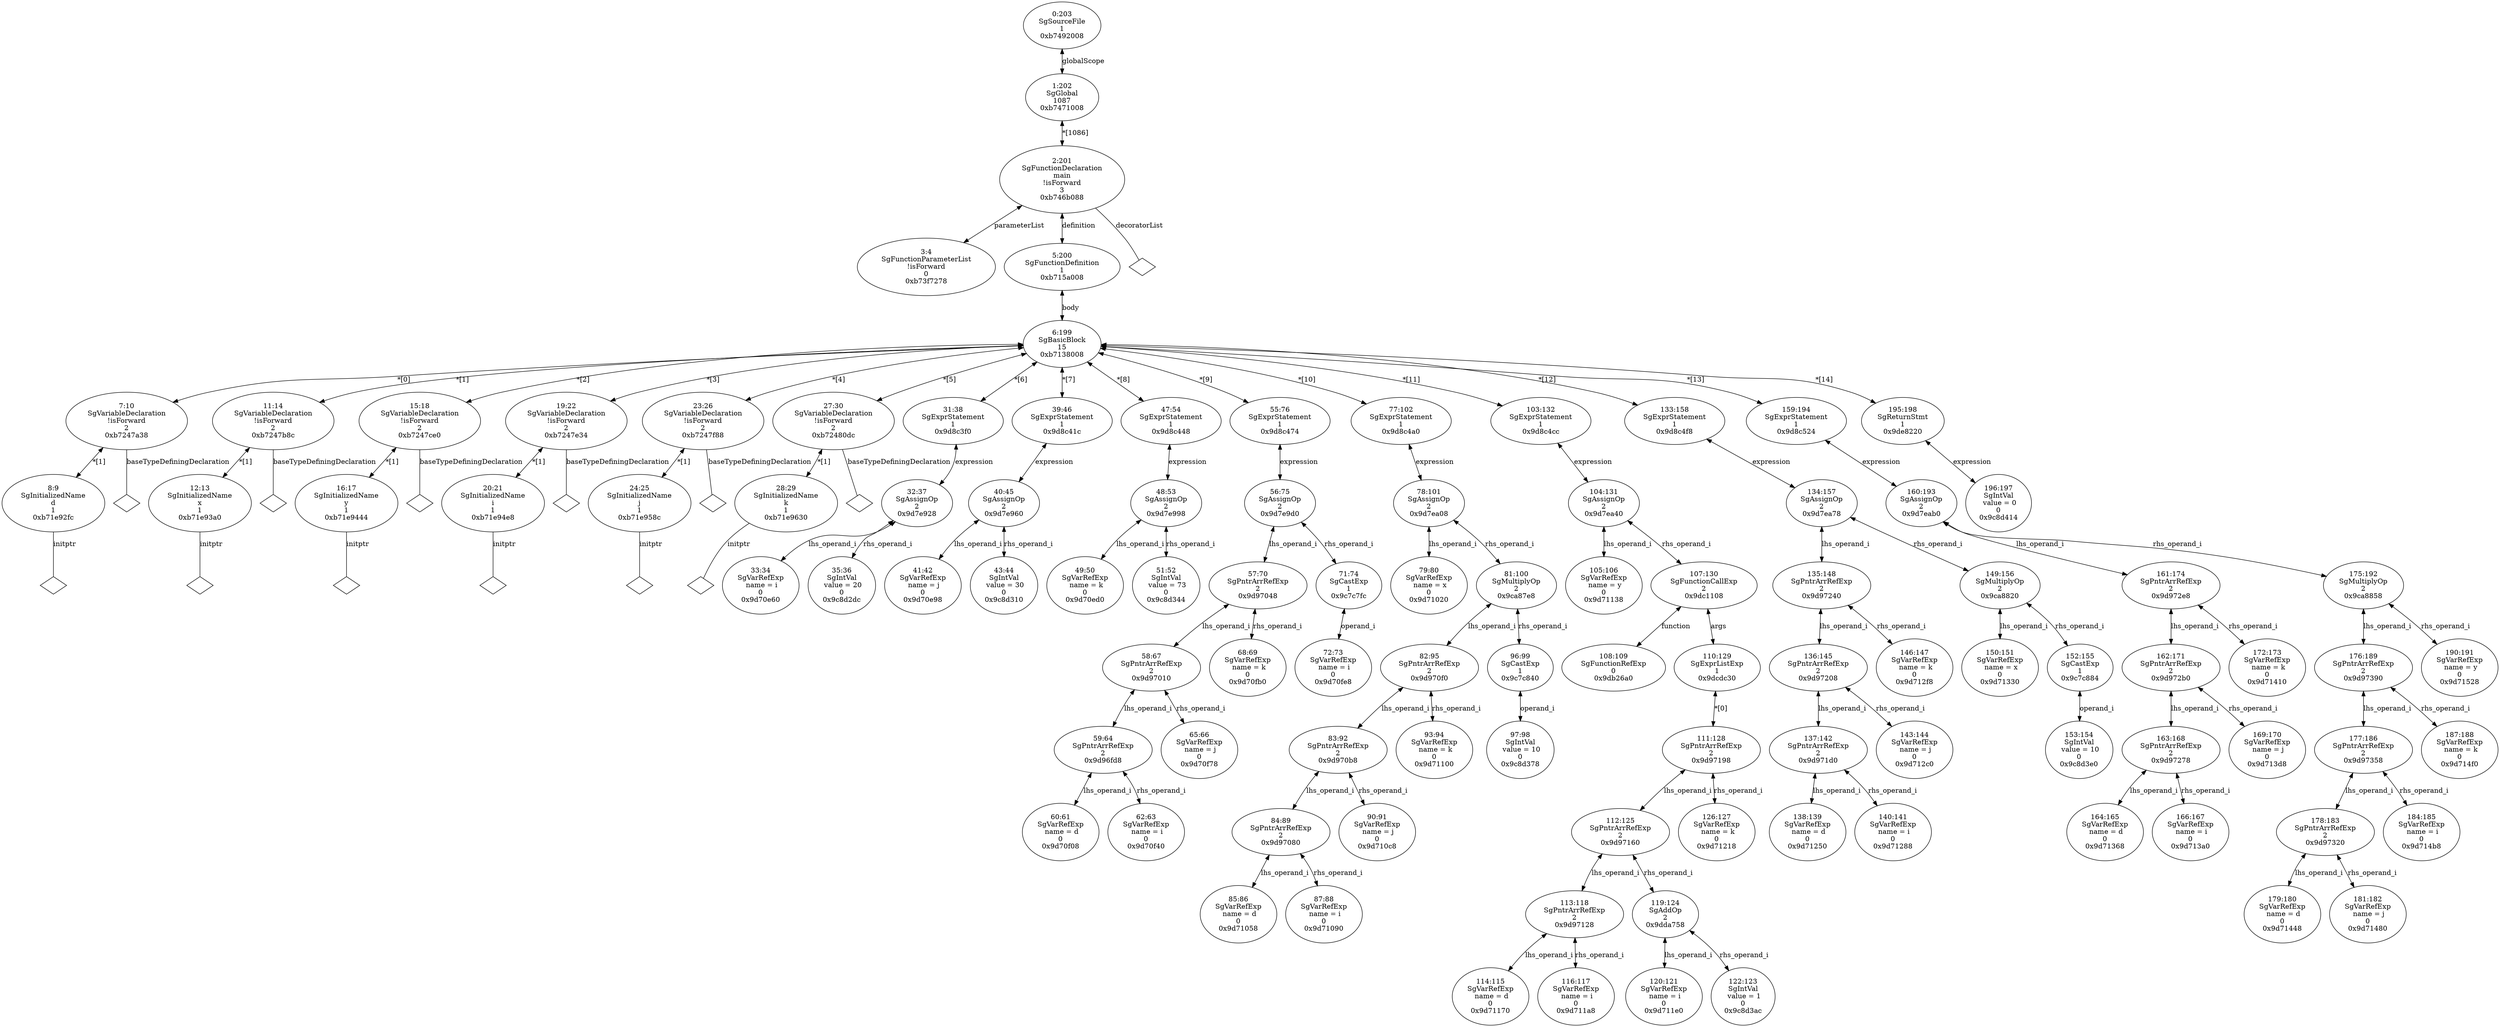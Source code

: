 digraph "G./array-write-3d.c.dot" {
"0xb73f7278"[label="3:4\nSgFunctionParameterList\n!isForward\n0\n0xb73f7278\n" ];
"0xb71e92fc"[label="8:9\nSgInitializedName\nd\n1\n0xb71e92fc\n" ];
"0xb71e92fc" -> "0xb71e92fc__initptr__null"[label="initptr" dir=none ];
"0xb71e92fc__initptr__null"[label="" shape=diamond ];
"0xb7247a38"[label="7:10\nSgVariableDeclaration\n!isForward\n2\n0xb7247a38\n" ];
"0xb7247a38" -> "0xb7247a38__baseTypeDefiningDeclaration__null"[label="baseTypeDefiningDeclaration" dir=none ];
"0xb7247a38__baseTypeDefiningDeclaration__null"[label="" shape=diamond ];
"0xb7247a38" -> "0xb71e92fc"[label="*[1]" dir=both ];
"0xb71e93a0"[label="12:13\nSgInitializedName\nx\n1\n0xb71e93a0\n" ];
"0xb71e93a0" -> "0xb71e93a0__initptr__null"[label="initptr" dir=none ];
"0xb71e93a0__initptr__null"[label="" shape=diamond ];
"0xb7247b8c"[label="11:14\nSgVariableDeclaration\n!isForward\n2\n0xb7247b8c\n" ];
"0xb7247b8c" -> "0xb7247b8c__baseTypeDefiningDeclaration__null"[label="baseTypeDefiningDeclaration" dir=none ];
"0xb7247b8c__baseTypeDefiningDeclaration__null"[label="" shape=diamond ];
"0xb7247b8c" -> "0xb71e93a0"[label="*[1]" dir=both ];
"0xb71e9444"[label="16:17\nSgInitializedName\ny\n1\n0xb71e9444\n" ];
"0xb71e9444" -> "0xb71e9444__initptr__null"[label="initptr" dir=none ];
"0xb71e9444__initptr__null"[label="" shape=diamond ];
"0xb7247ce0"[label="15:18\nSgVariableDeclaration\n!isForward\n2\n0xb7247ce0\n" ];
"0xb7247ce0" -> "0xb7247ce0__baseTypeDefiningDeclaration__null"[label="baseTypeDefiningDeclaration" dir=none ];
"0xb7247ce0__baseTypeDefiningDeclaration__null"[label="" shape=diamond ];
"0xb7247ce0" -> "0xb71e9444"[label="*[1]" dir=both ];
"0xb71e94e8"[label="20:21\nSgInitializedName\ni\n1\n0xb71e94e8\n" ];
"0xb71e94e8" -> "0xb71e94e8__initptr__null"[label="initptr" dir=none ];
"0xb71e94e8__initptr__null"[label="" shape=diamond ];
"0xb7247e34"[label="19:22\nSgVariableDeclaration\n!isForward\n2\n0xb7247e34\n" ];
"0xb7247e34" -> "0xb7247e34__baseTypeDefiningDeclaration__null"[label="baseTypeDefiningDeclaration" dir=none ];
"0xb7247e34__baseTypeDefiningDeclaration__null"[label="" shape=diamond ];
"0xb7247e34" -> "0xb71e94e8"[label="*[1]" dir=both ];
"0xb71e958c"[label="24:25\nSgInitializedName\nj\n1\n0xb71e958c\n" ];
"0xb71e958c" -> "0xb71e958c__initptr__null"[label="initptr" dir=none ];
"0xb71e958c__initptr__null"[label="" shape=diamond ];
"0xb7247f88"[label="23:26\nSgVariableDeclaration\n!isForward\n2\n0xb7247f88\n" ];
"0xb7247f88" -> "0xb7247f88__baseTypeDefiningDeclaration__null"[label="baseTypeDefiningDeclaration" dir=none ];
"0xb7247f88__baseTypeDefiningDeclaration__null"[label="" shape=diamond ];
"0xb7247f88" -> "0xb71e958c"[label="*[1]" dir=both ];
"0xb71e9630"[label="28:29\nSgInitializedName\nk\n1\n0xb71e9630\n" ];
"0xb71e9630" -> "0xb71e9630__initptr__null"[label="initptr" dir=none ];
"0xb71e9630__initptr__null"[label="" shape=diamond ];
"0xb72480dc"[label="27:30\nSgVariableDeclaration\n!isForward\n2\n0xb72480dc\n" ];
"0xb72480dc" -> "0xb72480dc__baseTypeDefiningDeclaration__null"[label="baseTypeDefiningDeclaration" dir=none ];
"0xb72480dc__baseTypeDefiningDeclaration__null"[label="" shape=diamond ];
"0xb72480dc" -> "0xb71e9630"[label="*[1]" dir=both ];
"0x9d70e60"[label="33:34\nSgVarRefExp\n name = i\n0\n0x9d70e60\n" ];
"0x9c8d2dc"[label="35:36\nSgIntVal\n value = 20\n0\n0x9c8d2dc\n" ];
"0x9d7e928"[label="32:37\nSgAssignOp\n2\n0x9d7e928\n" ];
"0x9d7e928" -> "0x9d70e60"[label="lhs_operand_i" dir=both ];
"0x9d7e928" -> "0x9c8d2dc"[label="rhs_operand_i" dir=both ];
"0x9d8c3f0"[label="31:38\nSgExprStatement\n1\n0x9d8c3f0\n" ];
"0x9d8c3f0" -> "0x9d7e928"[label="expression" dir=both ];
"0x9d70e98"[label="41:42\nSgVarRefExp\n name = j\n0\n0x9d70e98\n" ];
"0x9c8d310"[label="43:44\nSgIntVal\n value = 30\n0\n0x9c8d310\n" ];
"0x9d7e960"[label="40:45\nSgAssignOp\n2\n0x9d7e960\n" ];
"0x9d7e960" -> "0x9d70e98"[label="lhs_operand_i" dir=both ];
"0x9d7e960" -> "0x9c8d310"[label="rhs_operand_i" dir=both ];
"0x9d8c41c"[label="39:46\nSgExprStatement\n1\n0x9d8c41c\n" ];
"0x9d8c41c" -> "0x9d7e960"[label="expression" dir=both ];
"0x9d70ed0"[label="49:50\nSgVarRefExp\n name = k\n0\n0x9d70ed0\n" ];
"0x9c8d344"[label="51:52\nSgIntVal\n value = 73\n0\n0x9c8d344\n" ];
"0x9d7e998"[label="48:53\nSgAssignOp\n2\n0x9d7e998\n" ];
"0x9d7e998" -> "0x9d70ed0"[label="lhs_operand_i" dir=both ];
"0x9d7e998" -> "0x9c8d344"[label="rhs_operand_i" dir=both ];
"0x9d8c448"[label="47:54\nSgExprStatement\n1\n0x9d8c448\n" ];
"0x9d8c448" -> "0x9d7e998"[label="expression" dir=both ];
"0x9d70f08"[label="60:61\nSgVarRefExp\n name = d\n0\n0x9d70f08\n" ];
"0x9d70f40"[label="62:63\nSgVarRefExp\n name = i\n0\n0x9d70f40\n" ];
"0x9d96fd8"[label="59:64\nSgPntrArrRefExp\n2\n0x9d96fd8\n" ];
"0x9d96fd8" -> "0x9d70f08"[label="lhs_operand_i" dir=both ];
"0x9d96fd8" -> "0x9d70f40"[label="rhs_operand_i" dir=both ];
"0x9d70f78"[label="65:66\nSgVarRefExp\n name = j\n0\n0x9d70f78\n" ];
"0x9d97010"[label="58:67\nSgPntrArrRefExp\n2\n0x9d97010\n" ];
"0x9d97010" -> "0x9d96fd8"[label="lhs_operand_i" dir=both ];
"0x9d97010" -> "0x9d70f78"[label="rhs_operand_i" dir=both ];
"0x9d70fb0"[label="68:69\nSgVarRefExp\n name = k\n0\n0x9d70fb0\n" ];
"0x9d97048"[label="57:70\nSgPntrArrRefExp\n2\n0x9d97048\n" ];
"0x9d97048" -> "0x9d97010"[label="lhs_operand_i" dir=both ];
"0x9d97048" -> "0x9d70fb0"[label="rhs_operand_i" dir=both ];
"0x9d70fe8"[label="72:73\nSgVarRefExp\n name = i\n0\n0x9d70fe8\n" ];
"0x9c7c7fc"[label="71:74\nSgCastExp\n1\n0x9c7c7fc\n" ];
"0x9c7c7fc" -> "0x9d70fe8"[label="operand_i" dir=both ];
"0x9d7e9d0"[label="56:75\nSgAssignOp\n2\n0x9d7e9d0\n" ];
"0x9d7e9d0" -> "0x9d97048"[label="lhs_operand_i" dir=both ];
"0x9d7e9d0" -> "0x9c7c7fc"[label="rhs_operand_i" dir=both ];
"0x9d8c474"[label="55:76\nSgExprStatement\n1\n0x9d8c474\n" ];
"0x9d8c474" -> "0x9d7e9d0"[label="expression" dir=both ];
"0x9d71020"[label="79:80\nSgVarRefExp\n name = x\n0\n0x9d71020\n" ];
"0x9d71058"[label="85:86\nSgVarRefExp\n name = d\n0\n0x9d71058\n" ];
"0x9d71090"[label="87:88\nSgVarRefExp\n name = i\n0\n0x9d71090\n" ];
"0x9d97080"[label="84:89\nSgPntrArrRefExp\n2\n0x9d97080\n" ];
"0x9d97080" -> "0x9d71058"[label="lhs_operand_i" dir=both ];
"0x9d97080" -> "0x9d71090"[label="rhs_operand_i" dir=both ];
"0x9d710c8"[label="90:91\nSgVarRefExp\n name = j\n0\n0x9d710c8\n" ];
"0x9d970b8"[label="83:92\nSgPntrArrRefExp\n2\n0x9d970b8\n" ];
"0x9d970b8" -> "0x9d97080"[label="lhs_operand_i" dir=both ];
"0x9d970b8" -> "0x9d710c8"[label="rhs_operand_i" dir=both ];
"0x9d71100"[label="93:94\nSgVarRefExp\n name = k\n0\n0x9d71100\n" ];
"0x9d970f0"[label="82:95\nSgPntrArrRefExp\n2\n0x9d970f0\n" ];
"0x9d970f0" -> "0x9d970b8"[label="lhs_operand_i" dir=both ];
"0x9d970f0" -> "0x9d71100"[label="rhs_operand_i" dir=both ];
"0x9c8d378"[label="97:98\nSgIntVal\n value = 10\n0\n0x9c8d378\n" ];
"0x9c7c840"[label="96:99\nSgCastExp\n1\n0x9c7c840\n" ];
"0x9c7c840" -> "0x9c8d378"[label="operand_i" dir=both ];
"0x9ca87e8"[label="81:100\nSgMultiplyOp\n2\n0x9ca87e8\n" ];
"0x9ca87e8" -> "0x9d970f0"[label="lhs_operand_i" dir=both ];
"0x9ca87e8" -> "0x9c7c840"[label="rhs_operand_i" dir=both ];
"0x9d7ea08"[label="78:101\nSgAssignOp\n2\n0x9d7ea08\n" ];
"0x9d7ea08" -> "0x9d71020"[label="lhs_operand_i" dir=both ];
"0x9d7ea08" -> "0x9ca87e8"[label="rhs_operand_i" dir=both ];
"0x9d8c4a0"[label="77:102\nSgExprStatement\n1\n0x9d8c4a0\n" ];
"0x9d8c4a0" -> "0x9d7ea08"[label="expression" dir=both ];
"0x9d71138"[label="105:106\nSgVarRefExp\n name = y\n0\n0x9d71138\n" ];
"0x9db26a0"[label="108:109\nSgFunctionRefExp\n0\n0x9db26a0\n" ];
"0x9d71170"[label="114:115\nSgVarRefExp\n name = d\n0\n0x9d71170\n" ];
"0x9d711a8"[label="116:117\nSgVarRefExp\n name = i\n0\n0x9d711a8\n" ];
"0x9d97128"[label="113:118\nSgPntrArrRefExp\n2\n0x9d97128\n" ];
"0x9d97128" -> "0x9d71170"[label="lhs_operand_i" dir=both ];
"0x9d97128" -> "0x9d711a8"[label="rhs_operand_i" dir=both ];
"0x9d711e0"[label="120:121\nSgVarRefExp\n name = i\n0\n0x9d711e0\n" ];
"0x9c8d3ac"[label="122:123\nSgIntVal\n value = 1\n0\n0x9c8d3ac\n" ];
"0x9dda758"[label="119:124\nSgAddOp\n2\n0x9dda758\n" ];
"0x9dda758" -> "0x9d711e0"[label="lhs_operand_i" dir=both ];
"0x9dda758" -> "0x9c8d3ac"[label="rhs_operand_i" dir=both ];
"0x9d97160"[label="112:125\nSgPntrArrRefExp\n2\n0x9d97160\n" ];
"0x9d97160" -> "0x9d97128"[label="lhs_operand_i" dir=both ];
"0x9d97160" -> "0x9dda758"[label="rhs_operand_i" dir=both ];
"0x9d71218"[label="126:127\nSgVarRefExp\n name = k\n0\n0x9d71218\n" ];
"0x9d97198"[label="111:128\nSgPntrArrRefExp\n2\n0x9d97198\n" ];
"0x9d97198" -> "0x9d97160"[label="lhs_operand_i" dir=both ];
"0x9d97198" -> "0x9d71218"[label="rhs_operand_i" dir=both ];
"0x9dcdc30"[label="110:129\nSgExprListExp\n1\n0x9dcdc30\n" ];
"0x9dcdc30" -> "0x9d97198"[label="*[0]" dir=both ];
"0x9dc1108"[label="107:130\nSgFunctionCallExp\n2\n0x9dc1108\n" ];
"0x9dc1108" -> "0x9db26a0"[label="function" dir=both ];
"0x9dc1108" -> "0x9dcdc30"[label="args" dir=both ];
"0x9d7ea40"[label="104:131\nSgAssignOp\n2\n0x9d7ea40\n" ];
"0x9d7ea40" -> "0x9d71138"[label="lhs_operand_i" dir=both ];
"0x9d7ea40" -> "0x9dc1108"[label="rhs_operand_i" dir=both ];
"0x9d8c4cc"[label="103:132\nSgExprStatement\n1\n0x9d8c4cc\n" ];
"0x9d8c4cc" -> "0x9d7ea40"[label="expression" dir=both ];
"0x9d71250"[label="138:139\nSgVarRefExp\n name = d\n0\n0x9d71250\n" ];
"0x9d71288"[label="140:141\nSgVarRefExp\n name = i\n0\n0x9d71288\n" ];
"0x9d971d0"[label="137:142\nSgPntrArrRefExp\n2\n0x9d971d0\n" ];
"0x9d971d0" -> "0x9d71250"[label="lhs_operand_i" dir=both ];
"0x9d971d0" -> "0x9d71288"[label="rhs_operand_i" dir=both ];
"0x9d712c0"[label="143:144\nSgVarRefExp\n name = j\n0\n0x9d712c0\n" ];
"0x9d97208"[label="136:145\nSgPntrArrRefExp\n2\n0x9d97208\n" ];
"0x9d97208" -> "0x9d971d0"[label="lhs_operand_i" dir=both ];
"0x9d97208" -> "0x9d712c0"[label="rhs_operand_i" dir=both ];
"0x9d712f8"[label="146:147\nSgVarRefExp\n name = k\n0\n0x9d712f8\n" ];
"0x9d97240"[label="135:148\nSgPntrArrRefExp\n2\n0x9d97240\n" ];
"0x9d97240" -> "0x9d97208"[label="lhs_operand_i" dir=both ];
"0x9d97240" -> "0x9d712f8"[label="rhs_operand_i" dir=both ];
"0x9d71330"[label="150:151\nSgVarRefExp\n name = x\n0\n0x9d71330\n" ];
"0x9c8d3e0"[label="153:154\nSgIntVal\n value = 10\n0\n0x9c8d3e0\n" ];
"0x9c7c884"[label="152:155\nSgCastExp\n1\n0x9c7c884\n" ];
"0x9c7c884" -> "0x9c8d3e0"[label="operand_i" dir=both ];
"0x9ca8820"[label="149:156\nSgMultiplyOp\n2\n0x9ca8820\n" ];
"0x9ca8820" -> "0x9d71330"[label="lhs_operand_i" dir=both ];
"0x9ca8820" -> "0x9c7c884"[label="rhs_operand_i" dir=both ];
"0x9d7ea78"[label="134:157\nSgAssignOp\n2\n0x9d7ea78\n" ];
"0x9d7ea78" -> "0x9d97240"[label="lhs_operand_i" dir=both ];
"0x9d7ea78" -> "0x9ca8820"[label="rhs_operand_i" dir=both ];
"0x9d8c4f8"[label="133:158\nSgExprStatement\n1\n0x9d8c4f8\n" ];
"0x9d8c4f8" -> "0x9d7ea78"[label="expression" dir=both ];
"0x9d71368"[label="164:165\nSgVarRefExp\n name = d\n0\n0x9d71368\n" ];
"0x9d713a0"[label="166:167\nSgVarRefExp\n name = i\n0\n0x9d713a0\n" ];
"0x9d97278"[label="163:168\nSgPntrArrRefExp\n2\n0x9d97278\n" ];
"0x9d97278" -> "0x9d71368"[label="lhs_operand_i" dir=both ];
"0x9d97278" -> "0x9d713a0"[label="rhs_operand_i" dir=both ];
"0x9d713d8"[label="169:170\nSgVarRefExp\n name = j\n0\n0x9d713d8\n" ];
"0x9d972b0"[label="162:171\nSgPntrArrRefExp\n2\n0x9d972b0\n" ];
"0x9d972b0" -> "0x9d97278"[label="lhs_operand_i" dir=both ];
"0x9d972b0" -> "0x9d713d8"[label="rhs_operand_i" dir=both ];
"0x9d71410"[label="172:173\nSgVarRefExp\n name = k\n0\n0x9d71410\n" ];
"0x9d972e8"[label="161:174\nSgPntrArrRefExp\n2\n0x9d972e8\n" ];
"0x9d972e8" -> "0x9d972b0"[label="lhs_operand_i" dir=both ];
"0x9d972e8" -> "0x9d71410"[label="rhs_operand_i" dir=both ];
"0x9d71448"[label="179:180\nSgVarRefExp\n name = d\n0\n0x9d71448\n" ];
"0x9d71480"[label="181:182\nSgVarRefExp\n name = j\n0\n0x9d71480\n" ];
"0x9d97320"[label="178:183\nSgPntrArrRefExp\n2\n0x9d97320\n" ];
"0x9d97320" -> "0x9d71448"[label="lhs_operand_i" dir=both ];
"0x9d97320" -> "0x9d71480"[label="rhs_operand_i" dir=both ];
"0x9d714b8"[label="184:185\nSgVarRefExp\n name = i\n0\n0x9d714b8\n" ];
"0x9d97358"[label="177:186\nSgPntrArrRefExp\n2\n0x9d97358\n" ];
"0x9d97358" -> "0x9d97320"[label="lhs_operand_i" dir=both ];
"0x9d97358" -> "0x9d714b8"[label="rhs_operand_i" dir=both ];
"0x9d714f0"[label="187:188\nSgVarRefExp\n name = k\n0\n0x9d714f0\n" ];
"0x9d97390"[label="176:189\nSgPntrArrRefExp\n2\n0x9d97390\n" ];
"0x9d97390" -> "0x9d97358"[label="lhs_operand_i" dir=both ];
"0x9d97390" -> "0x9d714f0"[label="rhs_operand_i" dir=both ];
"0x9d71528"[label="190:191\nSgVarRefExp\n name = y\n0\n0x9d71528\n" ];
"0x9ca8858"[label="175:192\nSgMultiplyOp\n2\n0x9ca8858\n" ];
"0x9ca8858" -> "0x9d97390"[label="lhs_operand_i" dir=both ];
"0x9ca8858" -> "0x9d71528"[label="rhs_operand_i" dir=both ];
"0x9d7eab0"[label="160:193\nSgAssignOp\n2\n0x9d7eab0\n" ];
"0x9d7eab0" -> "0x9d972e8"[label="lhs_operand_i" dir=both ];
"0x9d7eab0" -> "0x9ca8858"[label="rhs_operand_i" dir=both ];
"0x9d8c524"[label="159:194\nSgExprStatement\n1\n0x9d8c524\n" ];
"0x9d8c524" -> "0x9d7eab0"[label="expression" dir=both ];
"0x9c8d414"[label="196:197\nSgIntVal\n value = 0\n0\n0x9c8d414\n" ];
"0x9de8220"[label="195:198\nSgReturnStmt\n1\n0x9de8220\n" ];
"0x9de8220" -> "0x9c8d414"[label="expression" dir=both ];
"0xb7138008"[label="6:199\nSgBasicBlock\n15\n0xb7138008\n" ];
"0xb7138008" -> "0xb7247a38"[label="*[0]" dir=both ];
"0xb7138008" -> "0xb7247b8c"[label="*[1]" dir=both ];
"0xb7138008" -> "0xb7247ce0"[label="*[2]" dir=both ];
"0xb7138008" -> "0xb7247e34"[label="*[3]" dir=both ];
"0xb7138008" -> "0xb7247f88"[label="*[4]" dir=both ];
"0xb7138008" -> "0xb72480dc"[label="*[5]" dir=both ];
"0xb7138008" -> "0x9d8c3f0"[label="*[6]" dir=both ];
"0xb7138008" -> "0x9d8c41c"[label="*[7]" dir=both ];
"0xb7138008" -> "0x9d8c448"[label="*[8]" dir=both ];
"0xb7138008" -> "0x9d8c474"[label="*[9]" dir=both ];
"0xb7138008" -> "0x9d8c4a0"[label="*[10]" dir=both ];
"0xb7138008" -> "0x9d8c4cc"[label="*[11]" dir=both ];
"0xb7138008" -> "0x9d8c4f8"[label="*[12]" dir=both ];
"0xb7138008" -> "0x9d8c524"[label="*[13]" dir=both ];
"0xb7138008" -> "0x9de8220"[label="*[14]" dir=both ];
"0xb715a008"[label="5:200\nSgFunctionDefinition\n1\n0xb715a008\n" ];
"0xb715a008" -> "0xb7138008"[label="body" dir=both ];
"0xb746b088"[label="2:201\nSgFunctionDeclaration\nmain\n!isForward\n3\n0xb746b088\n" ];
"0xb746b088" -> "0xb73f7278"[label="parameterList" dir=both ];
"0xb746b088" -> "0xb746b088__decoratorList__null"[label="decoratorList" dir=none ];
"0xb746b088__decoratorList__null"[label="" shape=diamond ];
"0xb746b088" -> "0xb715a008"[label="definition" dir=both ];
"0xb7471008"[label="1:202\nSgGlobal\n1087\n0xb7471008\n" ];
"0xb7471008" -> "0xb746b088"[label="*[1086]" dir=both ];
"0xb7492008"[label="0:203\nSgSourceFile\n1\n0xb7492008\n" ];
"0xb7492008" -> "0xb7471008"[label="globalScope" dir=both ];
}
